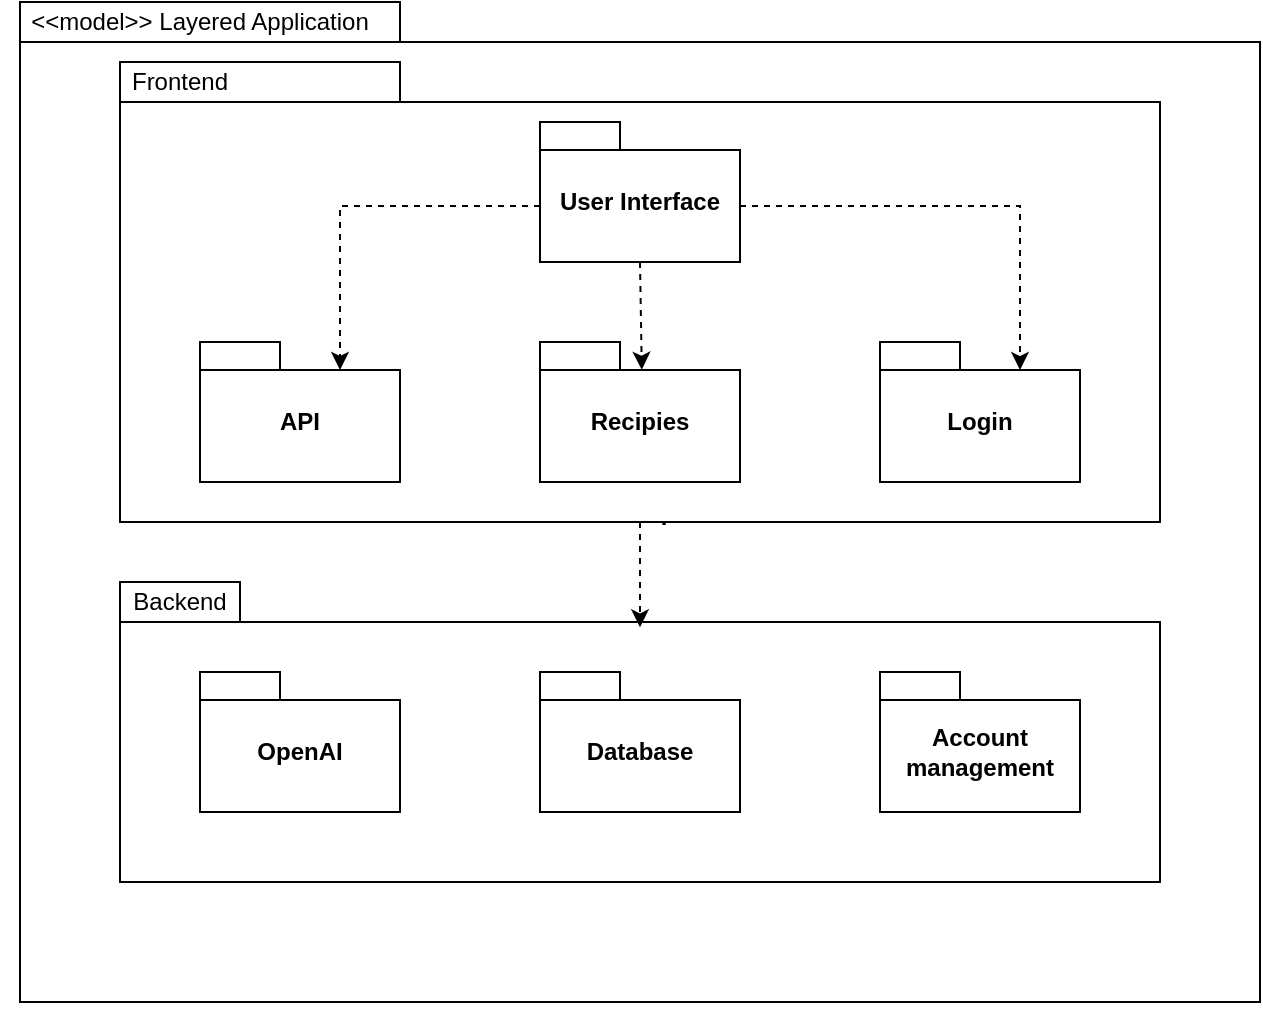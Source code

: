 <mxfile version="22.0.3" type="device">
  <diagram name="Seite-1" id="oZJULneD_4SWPVQiMQKV">
    <mxGraphModel dx="1720" dy="828" grid="1" gridSize="10" guides="1" tooltips="1" connect="1" arrows="1" fold="1" page="1" pageScale="1" pageWidth="827" pageHeight="1169" math="0" shadow="0">
      <root>
        <mxCell id="0" />
        <mxCell id="1" parent="0" />
        <mxCell id="YofXuTGzPk34DAEE1OgE-1" value="tzuiop" style="shape=folder;fontStyle=1;spacingTop=10;tabWidth=190;tabHeight=20;tabPosition=left;html=1;whiteSpace=wrap;" parent="1" vertex="1">
          <mxGeometry x="230" y="180" width="620" height="500" as="geometry" />
        </mxCell>
        <mxCell id="YofXuTGzPk34DAEE1OgE-2" value="&amp;lt;&amp;lt;model&amp;gt;&amp;gt; Layered Application" style="text;html=1;strokeColor=none;fillColor=none;align=center;verticalAlign=middle;whiteSpace=wrap;rounded=0;" parent="1" vertex="1">
          <mxGeometry x="220" y="185" width="200" height="10" as="geometry" />
        </mxCell>
        <mxCell id="YofXuTGzPk34DAEE1OgE-3" value="" style="shape=folder;fontStyle=1;spacingTop=10;tabWidth=140;tabHeight=20;tabPosition=left;html=1;whiteSpace=wrap;" parent="1" vertex="1">
          <mxGeometry x="280" y="210" width="520" height="230" as="geometry" />
        </mxCell>
        <mxCell id="YofXuTGzPk34DAEE1OgE-4" value="Frontend" style="text;html=1;strokeColor=none;fillColor=none;align=center;verticalAlign=middle;whiteSpace=wrap;rounded=0;" parent="1" vertex="1">
          <mxGeometry x="280" y="205" width="60" height="30" as="geometry" />
        </mxCell>
        <mxCell id="YofXuTGzPk34DAEE1OgE-5" value="API" style="shape=folder;fontStyle=1;spacingTop=10;tabWidth=40;tabHeight=14;tabPosition=left;html=1;whiteSpace=wrap;" parent="1" vertex="1">
          <mxGeometry x="320" y="350" width="100" height="70" as="geometry" />
        </mxCell>
        <mxCell id="YofXuTGzPk34DAEE1OgE-7" value="User Interface" style="shape=folder;fontStyle=1;spacingTop=10;tabWidth=40;tabHeight=14;tabPosition=left;html=1;whiteSpace=wrap;" parent="1" vertex="1">
          <mxGeometry x="490" y="240" width="100" height="70" as="geometry" />
        </mxCell>
        <mxCell id="YofXuTGzPk34DAEE1OgE-8" value="Recipies" style="shape=folder;fontStyle=1;spacingTop=10;tabWidth=40;tabHeight=14;tabPosition=left;html=1;whiteSpace=wrap;" parent="1" vertex="1">
          <mxGeometry x="490" y="350" width="100" height="70" as="geometry" />
        </mxCell>
        <mxCell id="YofXuTGzPk34DAEE1OgE-9" value="" style="shape=folder;fontStyle=1;spacingTop=10;tabWidth=60;tabHeight=20;tabPosition=left;html=1;whiteSpace=wrap;" parent="1" vertex="1">
          <mxGeometry x="280" y="470" width="520" height="150" as="geometry" />
        </mxCell>
        <mxCell id="YofXuTGzPk34DAEE1OgE-10" value="&lt;font style=&quot;font-size: 12px;&quot;&gt;Backend&lt;/font&gt;" style="text;html=1;strokeColor=none;fillColor=none;align=center;verticalAlign=middle;whiteSpace=wrap;rounded=0;" parent="1" vertex="1">
          <mxGeometry x="280" y="465" width="60" height="30" as="geometry" />
        </mxCell>
        <mxCell id="YofXuTGzPk34DAEE1OgE-15" value="" style="endArrow=classic;dashed=1;html=1;rounded=0;exitX=0.5;exitY=1;exitDx=0;exitDy=0;exitPerimeter=0;entryX=0.5;entryY=0.151;entryDx=0;entryDy=0;entryPerimeter=0;" parent="1" source="YofXuTGzPk34DAEE1OgE-3" target="YofXuTGzPk34DAEE1OgE-9" edge="1">
          <mxGeometry width="50" height="50" relative="1" as="geometry">
            <mxPoint x="660" y="470" as="sourcePoint" />
            <mxPoint x="710" y="420" as="targetPoint" />
          </mxGeometry>
        </mxCell>
        <mxCell id="YofXuTGzPk34DAEE1OgE-18" value="OpenAI" style="shape=folder;fontStyle=1;spacingTop=10;tabWidth=40;tabHeight=14;tabPosition=left;html=1;whiteSpace=wrap;" parent="1" vertex="1">
          <mxGeometry x="320" y="515" width="100" height="70" as="geometry" />
        </mxCell>
        <mxCell id="YofXuTGzPk34DAEE1OgE-19" value="Database" style="shape=folder;fontStyle=1;spacingTop=10;tabWidth=40;tabHeight=14;tabPosition=left;html=1;whiteSpace=wrap;" parent="1" vertex="1">
          <mxGeometry x="490" y="515" width="100" height="70" as="geometry" />
        </mxCell>
        <mxCell id="YofXuTGzPk34DAEE1OgE-20" value="Account management" style="shape=folder;fontStyle=1;spacingTop=10;tabWidth=40;tabHeight=14;tabPosition=left;html=1;whiteSpace=wrap;" parent="1" vertex="1">
          <mxGeometry x="660" y="515" width="100" height="70" as="geometry" />
        </mxCell>
        <mxCell id="YofXuTGzPk34DAEE1OgE-22" value="Login" style="shape=folder;fontStyle=1;spacingTop=10;tabWidth=40;tabHeight=14;tabPosition=left;html=1;whiteSpace=wrap;" parent="1" vertex="1">
          <mxGeometry x="660" y="350" width="100" height="70" as="geometry" />
        </mxCell>
        <mxCell id="YofXuTGzPk34DAEE1OgE-25" value="" style="endArrow=classic;dashed=1;html=1;rounded=0;exitX=0;exitY=0;exitDx=0;exitDy=42;exitPerimeter=0;entryX=0;entryY=0;entryDx=70;entryDy=14;entryPerimeter=0;" parent="1" source="YofXuTGzPk34DAEE1OgE-7" target="YofXuTGzPk34DAEE1OgE-5" edge="1">
          <mxGeometry width="50" height="50" relative="1" as="geometry">
            <mxPoint x="550" y="450" as="sourcePoint" />
            <mxPoint x="550" y="503" as="targetPoint" />
            <Array as="points">
              <mxPoint x="390" y="282" />
            </Array>
          </mxGeometry>
        </mxCell>
        <mxCell id="YofXuTGzPk34DAEE1OgE-26" value="" style="endArrow=classic;dashed=1;html=1;rounded=0;exitX=0.5;exitY=1;exitDx=0;exitDy=0;exitPerimeter=0;entryX=0.509;entryY=0.198;entryDx=0;entryDy=0;entryPerimeter=0;" parent="1" source="YofXuTGzPk34DAEE1OgE-7" target="YofXuTGzPk34DAEE1OgE-8" edge="1">
          <mxGeometry width="50" height="50" relative="1" as="geometry">
            <mxPoint x="560" y="460" as="sourcePoint" />
            <mxPoint x="560" y="513" as="targetPoint" />
          </mxGeometry>
        </mxCell>
        <mxCell id="YofXuTGzPk34DAEE1OgE-27" value="" style="endArrow=classic;dashed=1;html=1;rounded=0;exitX=0;exitY=0;exitDx=100;exitDy=42;exitPerimeter=0;entryX=0;entryY=0;entryDx=70;entryDy=14;entryPerimeter=0;" parent="1" source="YofXuTGzPk34DAEE1OgE-7" target="YofXuTGzPk34DAEE1OgE-22" edge="1">
          <mxGeometry width="50" height="50" relative="1" as="geometry">
            <mxPoint x="570" y="470" as="sourcePoint" />
            <mxPoint x="570" y="523" as="targetPoint" />
            <Array as="points">
              <mxPoint x="730" y="282" />
            </Array>
          </mxGeometry>
        </mxCell>
        <mxCell id="gqoct8D2tjjthWymqNj4-1" style="edgeStyle=orthogonalEdgeStyle;rounded=0;orthogonalLoop=1;jettySize=auto;html=1;exitX=0.5;exitY=1;exitDx=0;exitDy=0;exitPerimeter=0;" edge="1" parent="1" source="YofXuTGzPk34DAEE1OgE-1" target="YofXuTGzPk34DAEE1OgE-1">
          <mxGeometry relative="1" as="geometry" />
        </mxCell>
      </root>
    </mxGraphModel>
  </diagram>
</mxfile>
